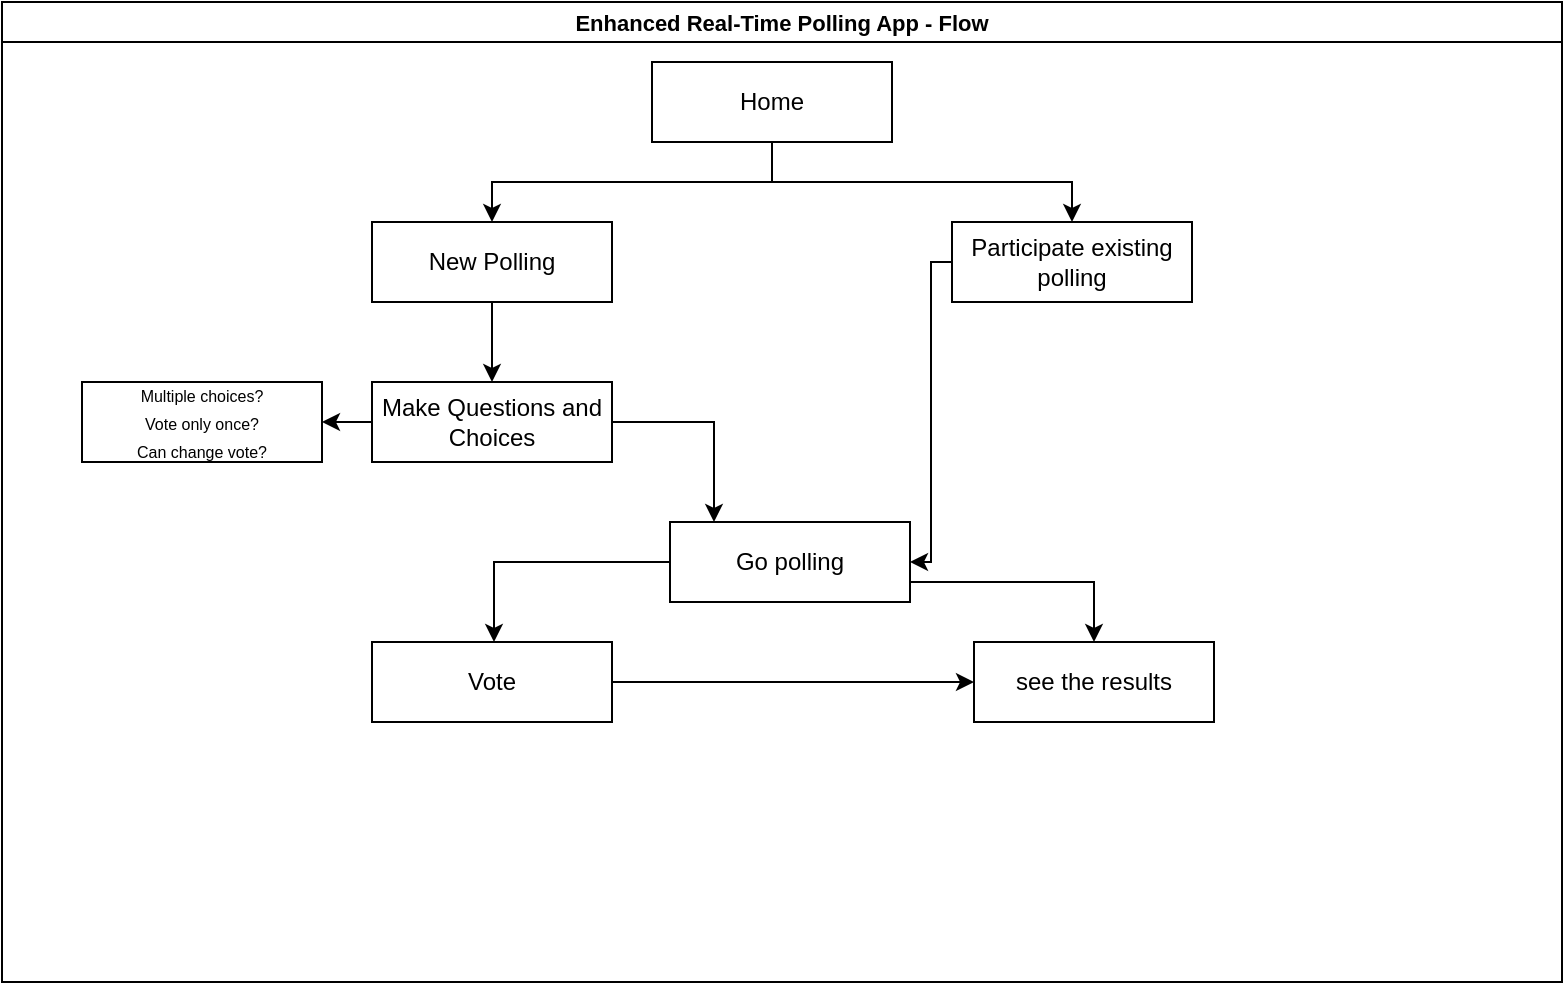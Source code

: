 <mxfile version="24.0.5" type="device">
  <diagram name="Página-1" id="mnVJhzmr1lmP_Iv4MUB0">
    <mxGraphModel dx="988" dy="539" grid="1" gridSize="10" guides="1" tooltips="1" connect="1" arrows="1" fold="1" page="1" pageScale="1" pageWidth="827" pageHeight="1169" math="0" shadow="0">
      <root>
        <mxCell id="0" />
        <mxCell id="1" parent="0" />
        <mxCell id="o9oNN-6vSHE0m0lysabM-10" value="Enhanced Real-Time Polling App - Flow" style="swimlane;startSize=20;horizontal=1;containerType=tree;fontSize=11;" vertex="1" parent="1">
          <mxGeometry x="24" y="10" width="780" height="490" as="geometry" />
        </mxCell>
        <mxCell id="o9oNN-6vSHE0m0lysabM-11" value="" style="edgeStyle=elbowEdgeStyle;elbow=vertical;sourcePerimeterSpacing=0;targetPerimeterSpacing=0;startArrow=none;endArrow=classic;rounded=0;curved=0;endFill=1;" edge="1" parent="o9oNN-6vSHE0m0lysabM-10" source="o9oNN-6vSHE0m0lysabM-12" target="o9oNN-6vSHE0m0lysabM-13">
          <mxGeometry relative="1" as="geometry" />
        </mxCell>
        <mxCell id="o9oNN-6vSHE0m0lysabM-15" style="edgeStyle=elbowEdgeStyle;rounded=0;orthogonalLoop=1;jettySize=auto;html=1;startArrow=none;endArrow=classic;exitX=0.5;exitY=1;exitDx=0;exitDy=0;endFill=1;" edge="1" parent="o9oNN-6vSHE0m0lysabM-10" target="o9oNN-6vSHE0m0lysabM-14">
          <mxGeometry relative="1" as="geometry">
            <mxPoint x="385" y="90" as="sourcePoint" />
            <mxPoint x="535" y="130" as="targetPoint" />
            <Array as="points">
              <mxPoint x="535" y="120" />
            </Array>
          </mxGeometry>
        </mxCell>
        <mxCell id="o9oNN-6vSHE0m0lysabM-12" value="Home" style="whiteSpace=wrap;html=1;treeFolding=1;treeMoving=1;newEdgeStyle={&quot;edgeStyle&quot;:&quot;elbowEdgeStyle&quot;,&quot;startArrow&quot;:&quot;none&quot;,&quot;endArrow&quot;:&quot;none&quot;};" vertex="1" parent="o9oNN-6vSHE0m0lysabM-10">
          <mxGeometry x="325" y="30" width="120" height="40" as="geometry" />
        </mxCell>
        <mxCell id="o9oNN-6vSHE0m0lysabM-17" style="edgeStyle=elbowEdgeStyle;rounded=0;orthogonalLoop=1;jettySize=auto;html=1;startArrow=none;endArrow=classic;entryX=0.5;entryY=0;entryDx=0;entryDy=0;endFill=1;" edge="1" parent="o9oNN-6vSHE0m0lysabM-10" source="o9oNN-6vSHE0m0lysabM-13" target="o9oNN-6vSHE0m0lysabM-16">
          <mxGeometry relative="1" as="geometry" />
        </mxCell>
        <mxCell id="o9oNN-6vSHE0m0lysabM-13" value="New Polling" style="whiteSpace=wrap;html=1;treeFolding=1;treeMoving=1;newEdgeStyle={&quot;edgeStyle&quot;:&quot;elbowEdgeStyle&quot;,&quot;startArrow&quot;:&quot;none&quot;,&quot;endArrow&quot;:&quot;none&quot;};" vertex="1" parent="o9oNN-6vSHE0m0lysabM-10">
          <mxGeometry x="185" y="110" width="120" height="40" as="geometry" />
        </mxCell>
        <mxCell id="o9oNN-6vSHE0m0lysabM-48" style="edgeStyle=elbowEdgeStyle;rounded=0;orthogonalLoop=1;jettySize=auto;html=1;startArrow=none;endArrow=classic;endFill=1;" edge="1" parent="o9oNN-6vSHE0m0lysabM-10" source="o9oNN-6vSHE0m0lysabM-14" target="o9oNN-6vSHE0m0lysabM-18">
          <mxGeometry relative="1" as="geometry" />
        </mxCell>
        <mxCell id="o9oNN-6vSHE0m0lysabM-14" value="Participate existing polling" style="whiteSpace=wrap;html=1;treeFolding=1;treeMoving=1;newEdgeStyle={&quot;edgeStyle&quot;:&quot;elbowEdgeStyle&quot;,&quot;startArrow&quot;:&quot;none&quot;,&quot;endArrow&quot;:&quot;none&quot;};" vertex="1" parent="o9oNN-6vSHE0m0lysabM-10">
          <mxGeometry x="475" y="110" width="120" height="40" as="geometry" />
        </mxCell>
        <mxCell id="o9oNN-6vSHE0m0lysabM-19" style="edgeStyle=elbowEdgeStyle;rounded=0;orthogonalLoop=1;jettySize=auto;html=1;startArrow=none;endArrow=classic;endFill=1;" edge="1" parent="o9oNN-6vSHE0m0lysabM-10" source="o9oNN-6vSHE0m0lysabM-16" target="o9oNN-6vSHE0m0lysabM-18">
          <mxGeometry relative="1" as="geometry">
            <Array as="points">
              <mxPoint x="356" y="250" />
            </Array>
          </mxGeometry>
        </mxCell>
        <mxCell id="o9oNN-6vSHE0m0lysabM-16" value="Make Questions and Choices" style="whiteSpace=wrap;html=1;treeFolding=1;treeMoving=1;newEdgeStyle={&quot;edgeStyle&quot;:&quot;elbowEdgeStyle&quot;,&quot;startArrow&quot;:&quot;none&quot;,&quot;endArrow&quot;:&quot;none&quot;};" vertex="1" parent="o9oNN-6vSHE0m0lysabM-10">
          <mxGeometry x="185" y="190" width="120" height="40" as="geometry" />
        </mxCell>
        <mxCell id="o9oNN-6vSHE0m0lysabM-18" value="Go polling" style="whiteSpace=wrap;html=1;treeFolding=1;treeMoving=1;newEdgeStyle={&quot;edgeStyle&quot;:&quot;elbowEdgeStyle&quot;,&quot;startArrow&quot;:&quot;none&quot;,&quot;endArrow&quot;:&quot;none&quot;};" vertex="1" parent="o9oNN-6vSHE0m0lysabM-10">
          <mxGeometry x="334" y="260" width="120" height="40" as="geometry" />
        </mxCell>
        <mxCell id="o9oNN-6vSHE0m0lysabM-25" style="edgeStyle=elbowEdgeStyle;rounded=0;orthogonalLoop=1;jettySize=auto;html=1;startArrow=none;endArrow=classic;endFill=1;" edge="1" target="o9oNN-6vSHE0m0lysabM-26" source="o9oNN-6vSHE0m0lysabM-16" parent="o9oNN-6vSHE0m0lysabM-10">
          <mxGeometry relative="1" as="geometry">
            <mxPoint x="265" y="170" as="sourcePoint" />
          </mxGeometry>
        </mxCell>
        <mxCell id="o9oNN-6vSHE0m0lysabM-26" value="&lt;p style=&quot;line-height: 0%;&quot;&gt;&lt;font style=&quot;font-size: 8px;&quot;&gt;Multiple choices?&lt;/font&gt;&lt;/p&gt;&lt;p style=&quot;line-height: 0%;&quot;&gt;&lt;span style=&quot;background-color: initial; font-size: 8px;&quot;&gt;Vote only once?&lt;/span&gt;&lt;/p&gt;&lt;p style=&quot;line-height: 0%;&quot;&gt;&lt;span style=&quot;font-size: 8px; background-color: initial;&quot;&gt;Can change vote?&lt;/span&gt;&lt;/p&gt;&lt;p&gt;&lt;/p&gt;" style="whiteSpace=wrap;html=1;treeFolding=1;treeMoving=1;newEdgeStyle={&quot;edgeStyle&quot;:&quot;elbowEdgeStyle&quot;,&quot;startArrow&quot;:&quot;none&quot;,&quot;endArrow&quot;:&quot;none&quot;};" vertex="1" parent="o9oNN-6vSHE0m0lysabM-10">
          <mxGeometry x="40" y="190" width="120" height="40" as="geometry" />
        </mxCell>
        <mxCell id="o9oNN-6vSHE0m0lysabM-31" style="edgeStyle=elbowEdgeStyle;rounded=0;orthogonalLoop=1;jettySize=auto;html=1;startArrow=none;endArrow=classic;endFill=1;" edge="1" target="o9oNN-6vSHE0m0lysabM-32" source="o9oNN-6vSHE0m0lysabM-18" parent="o9oNN-6vSHE0m0lysabM-10">
          <mxGeometry relative="1" as="geometry">
            <mxPoint x="329" y="220" as="sourcePoint" />
            <Array as="points">
              <mxPoint x="246" y="310" />
            </Array>
          </mxGeometry>
        </mxCell>
        <mxCell id="o9oNN-6vSHE0m0lysabM-32" value="Vote" style="whiteSpace=wrap;html=1;treeFolding=1;treeMoving=1;newEdgeStyle={&quot;edgeStyle&quot;:&quot;elbowEdgeStyle&quot;,&quot;startArrow&quot;:&quot;none&quot;,&quot;endArrow&quot;:&quot;none&quot;};" vertex="1" parent="o9oNN-6vSHE0m0lysabM-10">
          <mxGeometry x="185" y="320" width="120" height="40" as="geometry" />
        </mxCell>
        <mxCell id="o9oNN-6vSHE0m0lysabM-42" style="edgeStyle=elbowEdgeStyle;rounded=0;orthogonalLoop=1;jettySize=auto;html=1;startArrow=none;endArrow=classic;endFill=1;" edge="1" parent="o9oNN-6vSHE0m0lysabM-10" source="o9oNN-6vSHE0m0lysabM-32" target="o9oNN-6vSHE0m0lysabM-41">
          <mxGeometry relative="1" as="geometry">
            <mxPoint x="426" y="340" as="targetPoint" />
          </mxGeometry>
        </mxCell>
        <mxCell id="o9oNN-6vSHE0m0lysabM-40" style="edgeStyle=elbowEdgeStyle;rounded=0;orthogonalLoop=1;jettySize=auto;html=1;startArrow=none;endArrow=classic;endFill=1;" edge="1" target="o9oNN-6vSHE0m0lysabM-41" source="o9oNN-6vSHE0m0lysabM-18" parent="o9oNN-6vSHE0m0lysabM-10">
          <mxGeometry relative="1" as="geometry">
            <mxPoint x="329" y="220" as="sourcePoint" />
            <Array as="points">
              <mxPoint x="546" y="290" />
            </Array>
          </mxGeometry>
        </mxCell>
        <mxCell id="o9oNN-6vSHE0m0lysabM-41" value="see the results" style="whiteSpace=wrap;html=1;treeFolding=1;treeMoving=1;newEdgeStyle={&quot;edgeStyle&quot;:&quot;elbowEdgeStyle&quot;,&quot;startArrow&quot;:&quot;none&quot;,&quot;endArrow&quot;:&quot;none&quot;};" vertex="1" parent="o9oNN-6vSHE0m0lysabM-10">
          <mxGeometry x="486" y="320" width="120" height="40" as="geometry" />
        </mxCell>
      </root>
    </mxGraphModel>
  </diagram>
</mxfile>
